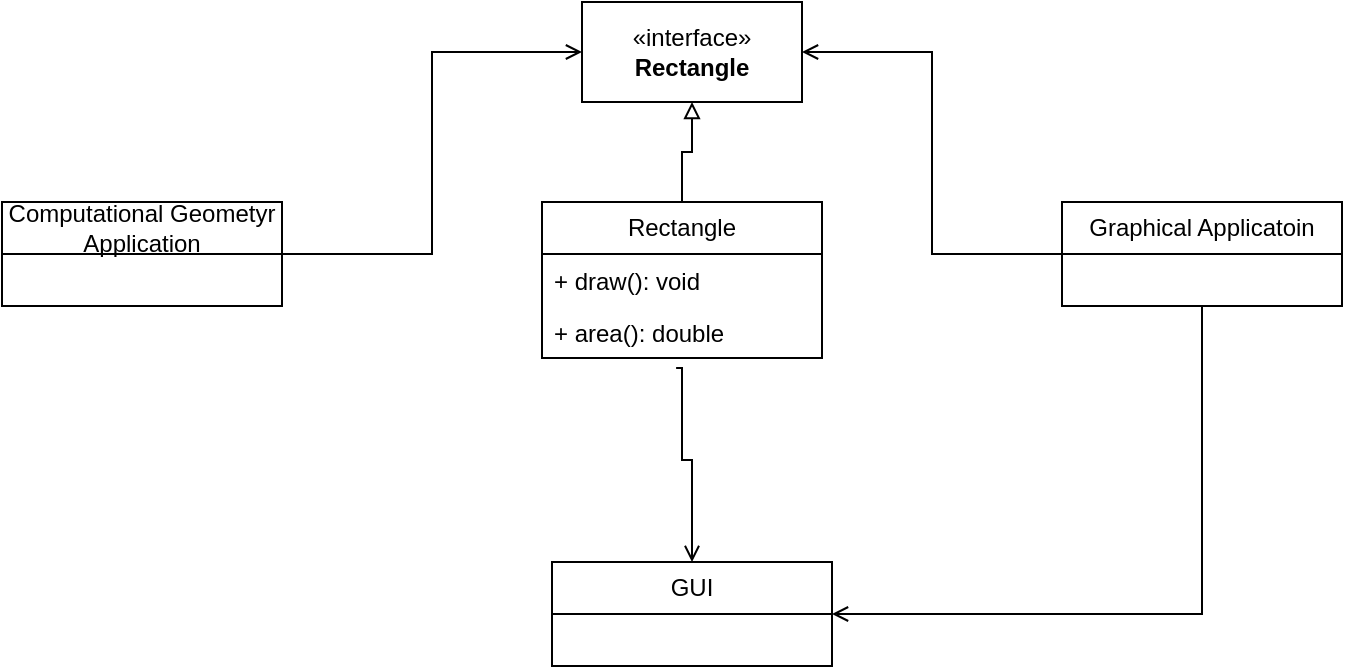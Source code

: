 <mxfile version="21.3.3" type="github">
  <diagram name="Page-1" id="bo5voG_vPNXMsi7x2ZAy">
    <mxGraphModel dx="1341" dy="836" grid="1" gridSize="10" guides="1" tooltips="1" connect="1" arrows="1" fold="1" page="1" pageScale="1" pageWidth="850" pageHeight="1100" math="0" shadow="0">
      <root>
        <mxCell id="0" />
        <mxCell id="1" parent="0" />
        <mxCell id="jhC3In3u4P7kq0C-C3OK-50" value="" style="edgeStyle=orthogonalEdgeStyle;rounded=0;orthogonalLoop=1;jettySize=auto;html=1;endArrow=block;endFill=0;" parent="1" source="jhC3In3u4P7kq0C-C3OK-31" target="jhC3In3u4P7kq0C-C3OK-49" edge="1">
          <mxGeometry relative="1" as="geometry" />
        </mxCell>
        <mxCell id="jhC3In3u4P7kq0C-C3OK-31" value="Rectangle" style="swimlane;fontStyle=0;childLayout=stackLayout;horizontal=1;startSize=26;fillColor=none;horizontalStack=0;resizeParent=1;resizeParentMax=0;resizeLast=0;collapsible=1;marginBottom=0;whiteSpace=wrap;html=1;" parent="1" vertex="1">
          <mxGeometry x="350" y="350" width="140" height="78" as="geometry" />
        </mxCell>
        <mxCell id="jhC3In3u4P7kq0C-C3OK-32" value="+ draw(): void" style="text;strokeColor=none;fillColor=none;align=left;verticalAlign=top;spacingLeft=4;spacingRight=4;overflow=hidden;rotatable=0;points=[[0,0.5],[1,0.5]];portConstraint=eastwest;whiteSpace=wrap;html=1;" parent="jhC3In3u4P7kq0C-C3OK-31" vertex="1">
          <mxGeometry y="26" width="140" height="26" as="geometry" />
        </mxCell>
        <mxCell id="jhC3In3u4P7kq0C-C3OK-33" value="+ area(): double" style="text;strokeColor=none;fillColor=none;align=left;verticalAlign=top;spacingLeft=4;spacingRight=4;overflow=hidden;rotatable=0;points=[[0,0.5],[1,0.5]];portConstraint=eastwest;whiteSpace=wrap;html=1;" parent="jhC3In3u4P7kq0C-C3OK-31" vertex="1">
          <mxGeometry y="52" width="140" height="26" as="geometry" />
        </mxCell>
        <mxCell id="jhC3In3u4P7kq0C-C3OK-35" value="Graphical Applicatoin" style="swimlane;fontStyle=0;childLayout=stackLayout;horizontal=1;startSize=26;fillColor=none;horizontalStack=0;resizeParent=1;resizeParentMax=0;resizeLast=0;collapsible=1;marginBottom=0;whiteSpace=wrap;html=1;" parent="1" vertex="1">
          <mxGeometry x="610" y="350" width="140" height="52" as="geometry" />
        </mxCell>
        <mxCell id="jhC3In3u4P7kq0C-C3OK-41" style="edgeStyle=orthogonalEdgeStyle;rounded=0;orthogonalLoop=1;jettySize=auto;html=1;exitX=1;exitY=0.5;exitDx=0;exitDy=0;entryX=0;entryY=0.5;entryDx=0;entryDy=0;endArrow=open;endFill=0;" parent="1" source="jhC3In3u4P7kq0C-C3OK-38" target="jhC3In3u4P7kq0C-C3OK-49" edge="1">
          <mxGeometry relative="1" as="geometry" />
        </mxCell>
        <mxCell id="jhC3In3u4P7kq0C-C3OK-38" value="Computational Geometyr Application" style="swimlane;fontStyle=0;childLayout=stackLayout;horizontal=1;startSize=26;fillColor=none;horizontalStack=0;resizeParent=1;resizeParentMax=0;resizeLast=0;collapsible=1;marginBottom=0;whiteSpace=wrap;html=1;" parent="1" vertex="1">
          <mxGeometry x="80" y="350" width="140" height="52" as="geometry" />
        </mxCell>
        <mxCell id="jhC3In3u4P7kq0C-C3OK-44" style="edgeStyle=orthogonalEdgeStyle;rounded=0;orthogonalLoop=1;jettySize=auto;html=1;exitX=0;exitY=0.5;exitDx=0;exitDy=0;endArrow=open;endFill=0;entryX=1;entryY=0.5;entryDx=0;entryDy=0;" parent="1" source="jhC3In3u4P7kq0C-C3OK-35" target="jhC3In3u4P7kq0C-C3OK-49" edge="1">
          <mxGeometry relative="1" as="geometry">
            <mxPoint x="230" y="386" as="sourcePoint" />
            <mxPoint x="490" y="380" as="targetPoint" />
          </mxGeometry>
        </mxCell>
        <mxCell id="jhC3In3u4P7kq0C-C3OK-45" value="GUI" style="swimlane;fontStyle=0;childLayout=stackLayout;horizontal=1;startSize=26;fillColor=none;horizontalStack=0;resizeParent=1;resizeParentMax=0;resizeLast=0;collapsible=1;marginBottom=0;whiteSpace=wrap;html=1;" parent="1" vertex="1">
          <mxGeometry x="355" y="530" width="140" height="52" as="geometry" />
        </mxCell>
        <mxCell id="jhC3In3u4P7kq0C-C3OK-47" style="edgeStyle=orthogonalEdgeStyle;rounded=0;orthogonalLoop=1;jettySize=auto;html=1;exitX=0.5;exitY=1;exitDx=0;exitDy=0;endArrow=open;endFill=0;entryX=1;entryY=0.5;entryDx=0;entryDy=0;" parent="1" source="jhC3In3u4P7kq0C-C3OK-35" target="jhC3In3u4P7kq0C-C3OK-45" edge="1">
          <mxGeometry relative="1" as="geometry">
            <mxPoint x="700" y="486" as="sourcePoint" />
            <mxPoint x="580" y="490" as="targetPoint" />
          </mxGeometry>
        </mxCell>
        <mxCell id="jhC3In3u4P7kq0C-C3OK-48" style="edgeStyle=orthogonalEdgeStyle;rounded=0;orthogonalLoop=1;jettySize=auto;html=1;exitX=0.479;exitY=1.192;exitDx=0;exitDy=0;endArrow=open;endFill=0;entryX=0.5;entryY=0;entryDx=0;entryDy=0;exitPerimeter=0;" parent="1" source="jhC3In3u4P7kq0C-C3OK-33" target="jhC3In3u4P7kq0C-C3OK-45" edge="1">
          <mxGeometry relative="1" as="geometry">
            <mxPoint x="690" y="412" as="sourcePoint" />
            <mxPoint x="505" y="566" as="targetPoint" />
            <Array as="points">
              <mxPoint x="420" y="433" />
              <mxPoint x="420" y="479" />
              <mxPoint x="425" y="479" />
            </Array>
          </mxGeometry>
        </mxCell>
        <mxCell id="jhC3In3u4P7kq0C-C3OK-49" value="«interface»&lt;br&gt;&lt;b&gt;Rectangle&lt;/b&gt;" style="html=1;whiteSpace=wrap;" parent="1" vertex="1">
          <mxGeometry x="370" y="250" width="110" height="50" as="geometry" />
        </mxCell>
      </root>
    </mxGraphModel>
  </diagram>
</mxfile>

